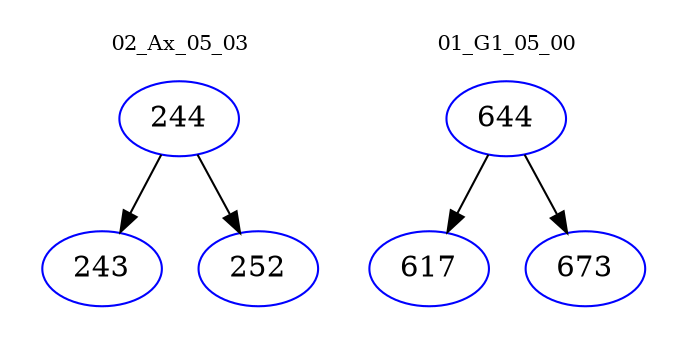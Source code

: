 digraph{
subgraph cluster_0 {
color = white
label = "02_Ax_05_03";
fontsize=10;
T0_244 [label="244", color="blue"]
T0_244 -> T0_243 [color="black"]
T0_243 [label="243", color="blue"]
T0_244 -> T0_252 [color="black"]
T0_252 [label="252", color="blue"]
}
subgraph cluster_1 {
color = white
label = "01_G1_05_00";
fontsize=10;
T1_644 [label="644", color="blue"]
T1_644 -> T1_617 [color="black"]
T1_617 [label="617", color="blue"]
T1_644 -> T1_673 [color="black"]
T1_673 [label="673", color="blue"]
}
}
